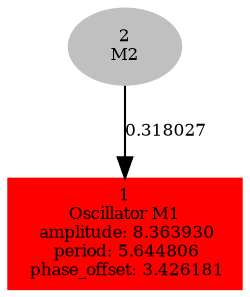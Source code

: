  digraph g{ forcelabels=true;
1 [label=<1<BR />Oscillator M1<BR /> amplitude: 8.363930<BR /> period: 5.644806<BR /> phase_offset: 3.426181>, shape=box,color=red,style=filled,fontsize=8];
2[label=<2<BR/>M2>,color="grey",style=filled,fontsize=8];
2 -> 1[label="0.318027 ",fontsize="8"];
 }

